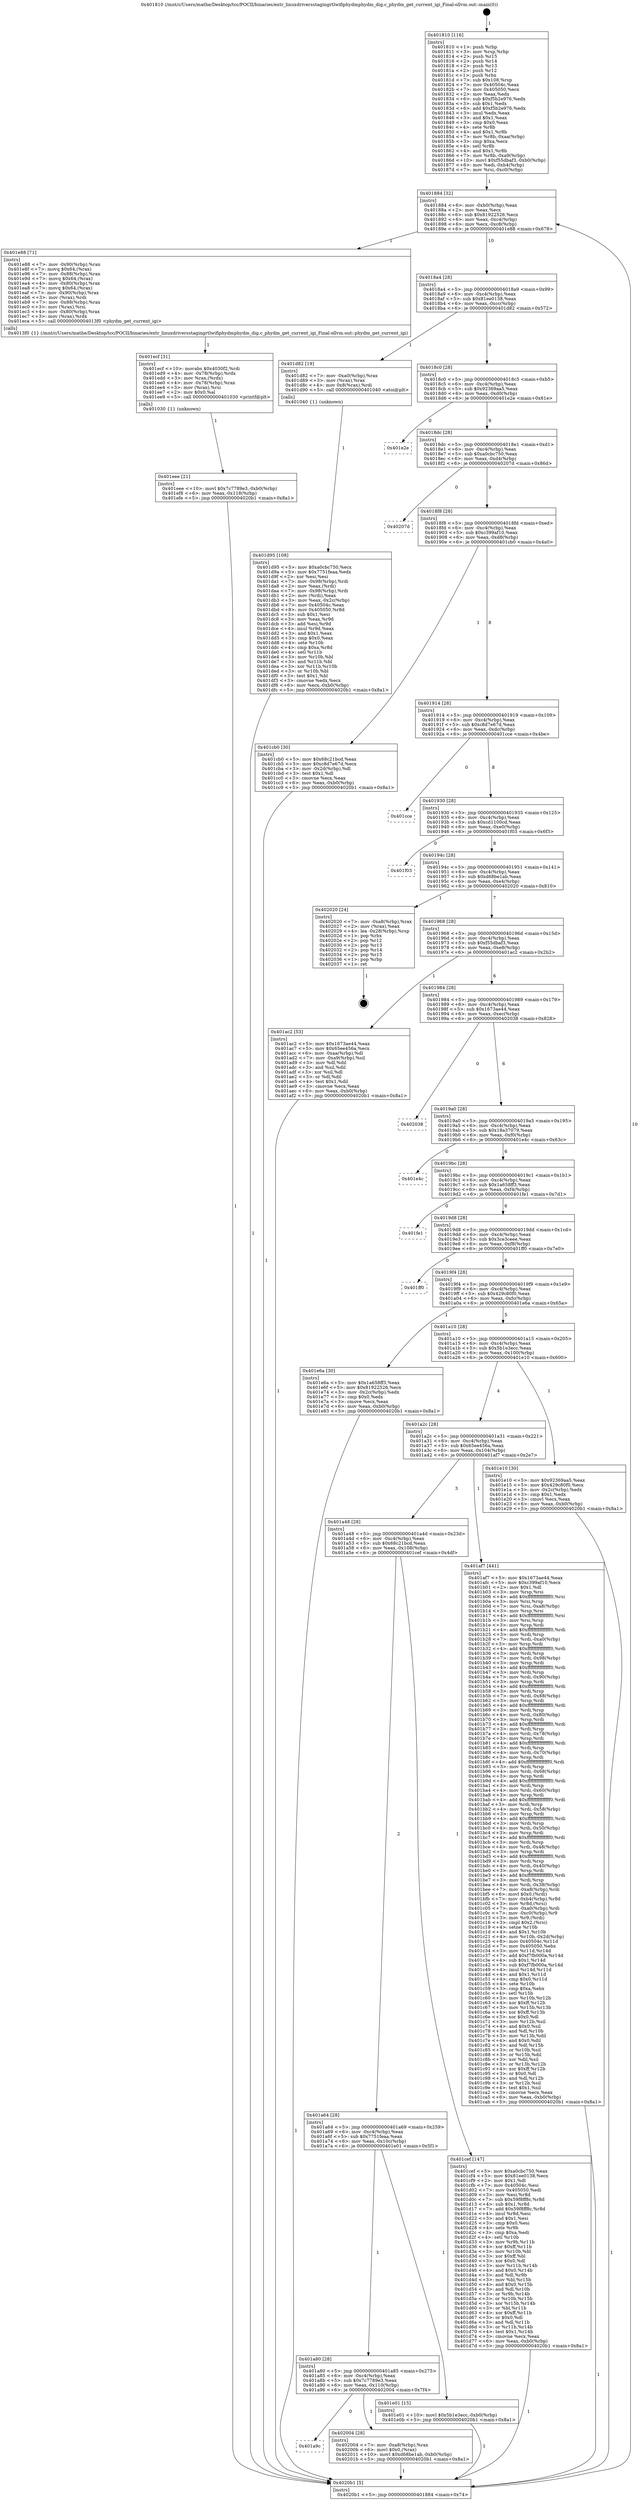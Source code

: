 digraph "0x401810" {
  label = "0x401810 (/mnt/c/Users/mathe/Desktop/tcc/POCII/binaries/extr_linuxdriversstagingrtlwifiphydmphydm_dig.c_phydm_get_current_igi_Final-ollvm.out::main(0))"
  labelloc = "t"
  node[shape=record]

  Entry [label="",width=0.3,height=0.3,shape=circle,fillcolor=black,style=filled]
  "0x401884" [label="{
     0x401884 [32]\l
     | [instrs]\l
     &nbsp;&nbsp;0x401884 \<+6\>: mov -0xb0(%rbp),%eax\l
     &nbsp;&nbsp;0x40188a \<+2\>: mov %eax,%ecx\l
     &nbsp;&nbsp;0x40188c \<+6\>: sub $0x81922526,%ecx\l
     &nbsp;&nbsp;0x401892 \<+6\>: mov %eax,-0xc4(%rbp)\l
     &nbsp;&nbsp;0x401898 \<+6\>: mov %ecx,-0xc8(%rbp)\l
     &nbsp;&nbsp;0x40189e \<+6\>: je 0000000000401e88 \<main+0x678\>\l
  }"]
  "0x401e88" [label="{
     0x401e88 [71]\l
     | [instrs]\l
     &nbsp;&nbsp;0x401e88 \<+7\>: mov -0x90(%rbp),%rax\l
     &nbsp;&nbsp;0x401e8f \<+7\>: movq $0x64,(%rax)\l
     &nbsp;&nbsp;0x401e96 \<+7\>: mov -0x88(%rbp),%rax\l
     &nbsp;&nbsp;0x401e9d \<+7\>: movq $0x64,(%rax)\l
     &nbsp;&nbsp;0x401ea4 \<+4\>: mov -0x80(%rbp),%rax\l
     &nbsp;&nbsp;0x401ea8 \<+7\>: movq $0x64,(%rax)\l
     &nbsp;&nbsp;0x401eaf \<+7\>: mov -0x90(%rbp),%rax\l
     &nbsp;&nbsp;0x401eb6 \<+3\>: mov (%rax),%rdi\l
     &nbsp;&nbsp;0x401eb9 \<+7\>: mov -0x88(%rbp),%rax\l
     &nbsp;&nbsp;0x401ec0 \<+3\>: mov (%rax),%rsi\l
     &nbsp;&nbsp;0x401ec3 \<+4\>: mov -0x80(%rbp),%rax\l
     &nbsp;&nbsp;0x401ec7 \<+3\>: mov (%rax),%rdx\l
     &nbsp;&nbsp;0x401eca \<+5\>: call 00000000004013f0 \<phydm_get_current_igi\>\l
     | [calls]\l
     &nbsp;&nbsp;0x4013f0 \{1\} (/mnt/c/Users/mathe/Desktop/tcc/POCII/binaries/extr_linuxdriversstagingrtlwifiphydmphydm_dig.c_phydm_get_current_igi_Final-ollvm.out::phydm_get_current_igi)\l
  }"]
  "0x4018a4" [label="{
     0x4018a4 [28]\l
     | [instrs]\l
     &nbsp;&nbsp;0x4018a4 \<+5\>: jmp 00000000004018a9 \<main+0x99\>\l
     &nbsp;&nbsp;0x4018a9 \<+6\>: mov -0xc4(%rbp),%eax\l
     &nbsp;&nbsp;0x4018af \<+5\>: sub $0x81ee0138,%eax\l
     &nbsp;&nbsp;0x4018b4 \<+6\>: mov %eax,-0xcc(%rbp)\l
     &nbsp;&nbsp;0x4018ba \<+6\>: je 0000000000401d82 \<main+0x572\>\l
  }"]
  Exit [label="",width=0.3,height=0.3,shape=circle,fillcolor=black,style=filled,peripheries=2]
  "0x401d82" [label="{
     0x401d82 [19]\l
     | [instrs]\l
     &nbsp;&nbsp;0x401d82 \<+7\>: mov -0xa0(%rbp),%rax\l
     &nbsp;&nbsp;0x401d89 \<+3\>: mov (%rax),%rax\l
     &nbsp;&nbsp;0x401d8c \<+4\>: mov 0x8(%rax),%rdi\l
     &nbsp;&nbsp;0x401d90 \<+5\>: call 0000000000401040 \<atoi@plt\>\l
     | [calls]\l
     &nbsp;&nbsp;0x401040 \{1\} (unknown)\l
  }"]
  "0x4018c0" [label="{
     0x4018c0 [28]\l
     | [instrs]\l
     &nbsp;&nbsp;0x4018c0 \<+5\>: jmp 00000000004018c5 \<main+0xb5\>\l
     &nbsp;&nbsp;0x4018c5 \<+6\>: mov -0xc4(%rbp),%eax\l
     &nbsp;&nbsp;0x4018cb \<+5\>: sub $0x92369aa5,%eax\l
     &nbsp;&nbsp;0x4018d0 \<+6\>: mov %eax,-0xd0(%rbp)\l
     &nbsp;&nbsp;0x4018d6 \<+6\>: je 0000000000401e2e \<main+0x61e\>\l
  }"]
  "0x401a9c" [label="{
     0x401a9c\l
  }", style=dashed]
  "0x401e2e" [label="{
     0x401e2e\l
  }", style=dashed]
  "0x4018dc" [label="{
     0x4018dc [28]\l
     | [instrs]\l
     &nbsp;&nbsp;0x4018dc \<+5\>: jmp 00000000004018e1 \<main+0xd1\>\l
     &nbsp;&nbsp;0x4018e1 \<+6\>: mov -0xc4(%rbp),%eax\l
     &nbsp;&nbsp;0x4018e7 \<+5\>: sub $0xa0cbc750,%eax\l
     &nbsp;&nbsp;0x4018ec \<+6\>: mov %eax,-0xd4(%rbp)\l
     &nbsp;&nbsp;0x4018f2 \<+6\>: je 000000000040207d \<main+0x86d\>\l
  }"]
  "0x402004" [label="{
     0x402004 [28]\l
     | [instrs]\l
     &nbsp;&nbsp;0x402004 \<+7\>: mov -0xa8(%rbp),%rax\l
     &nbsp;&nbsp;0x40200b \<+6\>: movl $0x0,(%rax)\l
     &nbsp;&nbsp;0x402011 \<+10\>: movl $0xd68be1ab,-0xb0(%rbp)\l
     &nbsp;&nbsp;0x40201b \<+5\>: jmp 00000000004020b1 \<main+0x8a1\>\l
  }"]
  "0x40207d" [label="{
     0x40207d\l
  }", style=dashed]
  "0x4018f8" [label="{
     0x4018f8 [28]\l
     | [instrs]\l
     &nbsp;&nbsp;0x4018f8 \<+5\>: jmp 00000000004018fd \<main+0xed\>\l
     &nbsp;&nbsp;0x4018fd \<+6\>: mov -0xc4(%rbp),%eax\l
     &nbsp;&nbsp;0x401903 \<+5\>: sub $0xc399af10,%eax\l
     &nbsp;&nbsp;0x401908 \<+6\>: mov %eax,-0xd8(%rbp)\l
     &nbsp;&nbsp;0x40190e \<+6\>: je 0000000000401cb0 \<main+0x4a0\>\l
  }"]
  "0x401eee" [label="{
     0x401eee [21]\l
     | [instrs]\l
     &nbsp;&nbsp;0x401eee \<+10\>: movl $0x7c7789e3,-0xb0(%rbp)\l
     &nbsp;&nbsp;0x401ef8 \<+6\>: mov %eax,-0x118(%rbp)\l
     &nbsp;&nbsp;0x401efe \<+5\>: jmp 00000000004020b1 \<main+0x8a1\>\l
  }"]
  "0x401cb0" [label="{
     0x401cb0 [30]\l
     | [instrs]\l
     &nbsp;&nbsp;0x401cb0 \<+5\>: mov $0x68c21bcd,%eax\l
     &nbsp;&nbsp;0x401cb5 \<+5\>: mov $0xc8d7e67d,%ecx\l
     &nbsp;&nbsp;0x401cba \<+3\>: mov -0x2d(%rbp),%dl\l
     &nbsp;&nbsp;0x401cbd \<+3\>: test $0x1,%dl\l
     &nbsp;&nbsp;0x401cc0 \<+3\>: cmovne %ecx,%eax\l
     &nbsp;&nbsp;0x401cc3 \<+6\>: mov %eax,-0xb0(%rbp)\l
     &nbsp;&nbsp;0x401cc9 \<+5\>: jmp 00000000004020b1 \<main+0x8a1\>\l
  }"]
  "0x401914" [label="{
     0x401914 [28]\l
     | [instrs]\l
     &nbsp;&nbsp;0x401914 \<+5\>: jmp 0000000000401919 \<main+0x109\>\l
     &nbsp;&nbsp;0x401919 \<+6\>: mov -0xc4(%rbp),%eax\l
     &nbsp;&nbsp;0x40191f \<+5\>: sub $0xc8d7e67d,%eax\l
     &nbsp;&nbsp;0x401924 \<+6\>: mov %eax,-0xdc(%rbp)\l
     &nbsp;&nbsp;0x40192a \<+6\>: je 0000000000401cce \<main+0x4be\>\l
  }"]
  "0x401ecf" [label="{
     0x401ecf [31]\l
     | [instrs]\l
     &nbsp;&nbsp;0x401ecf \<+10\>: movabs $0x4030f2,%rdi\l
     &nbsp;&nbsp;0x401ed9 \<+4\>: mov -0x78(%rbp),%rdx\l
     &nbsp;&nbsp;0x401edd \<+3\>: mov %rax,(%rdx)\l
     &nbsp;&nbsp;0x401ee0 \<+4\>: mov -0x78(%rbp),%rax\l
     &nbsp;&nbsp;0x401ee4 \<+3\>: mov (%rax),%rsi\l
     &nbsp;&nbsp;0x401ee7 \<+2\>: mov $0x0,%al\l
     &nbsp;&nbsp;0x401ee9 \<+5\>: call 0000000000401030 \<printf@plt\>\l
     | [calls]\l
     &nbsp;&nbsp;0x401030 \{1\} (unknown)\l
  }"]
  "0x401cce" [label="{
     0x401cce\l
  }", style=dashed]
  "0x401930" [label="{
     0x401930 [28]\l
     | [instrs]\l
     &nbsp;&nbsp;0x401930 \<+5\>: jmp 0000000000401935 \<main+0x125\>\l
     &nbsp;&nbsp;0x401935 \<+6\>: mov -0xc4(%rbp),%eax\l
     &nbsp;&nbsp;0x40193b \<+5\>: sub $0xcd1100cd,%eax\l
     &nbsp;&nbsp;0x401940 \<+6\>: mov %eax,-0xe0(%rbp)\l
     &nbsp;&nbsp;0x401946 \<+6\>: je 0000000000401f03 \<main+0x6f3\>\l
  }"]
  "0x401a80" [label="{
     0x401a80 [28]\l
     | [instrs]\l
     &nbsp;&nbsp;0x401a80 \<+5\>: jmp 0000000000401a85 \<main+0x275\>\l
     &nbsp;&nbsp;0x401a85 \<+6\>: mov -0xc4(%rbp),%eax\l
     &nbsp;&nbsp;0x401a8b \<+5\>: sub $0x7c7789e3,%eax\l
     &nbsp;&nbsp;0x401a90 \<+6\>: mov %eax,-0x110(%rbp)\l
     &nbsp;&nbsp;0x401a96 \<+6\>: je 0000000000402004 \<main+0x7f4\>\l
  }"]
  "0x401f03" [label="{
     0x401f03\l
  }", style=dashed]
  "0x40194c" [label="{
     0x40194c [28]\l
     | [instrs]\l
     &nbsp;&nbsp;0x40194c \<+5\>: jmp 0000000000401951 \<main+0x141\>\l
     &nbsp;&nbsp;0x401951 \<+6\>: mov -0xc4(%rbp),%eax\l
     &nbsp;&nbsp;0x401957 \<+5\>: sub $0xd68be1ab,%eax\l
     &nbsp;&nbsp;0x40195c \<+6\>: mov %eax,-0xe4(%rbp)\l
     &nbsp;&nbsp;0x401962 \<+6\>: je 0000000000402020 \<main+0x810\>\l
  }"]
  "0x401e01" [label="{
     0x401e01 [15]\l
     | [instrs]\l
     &nbsp;&nbsp;0x401e01 \<+10\>: movl $0x5b1e3ecc,-0xb0(%rbp)\l
     &nbsp;&nbsp;0x401e0b \<+5\>: jmp 00000000004020b1 \<main+0x8a1\>\l
  }"]
  "0x402020" [label="{
     0x402020 [24]\l
     | [instrs]\l
     &nbsp;&nbsp;0x402020 \<+7\>: mov -0xa8(%rbp),%rax\l
     &nbsp;&nbsp;0x402027 \<+2\>: mov (%rax),%eax\l
     &nbsp;&nbsp;0x402029 \<+4\>: lea -0x28(%rbp),%rsp\l
     &nbsp;&nbsp;0x40202d \<+1\>: pop %rbx\l
     &nbsp;&nbsp;0x40202e \<+2\>: pop %r12\l
     &nbsp;&nbsp;0x402030 \<+2\>: pop %r13\l
     &nbsp;&nbsp;0x402032 \<+2\>: pop %r14\l
     &nbsp;&nbsp;0x402034 \<+2\>: pop %r15\l
     &nbsp;&nbsp;0x402036 \<+1\>: pop %rbp\l
     &nbsp;&nbsp;0x402037 \<+1\>: ret\l
  }"]
  "0x401968" [label="{
     0x401968 [28]\l
     | [instrs]\l
     &nbsp;&nbsp;0x401968 \<+5\>: jmp 000000000040196d \<main+0x15d\>\l
     &nbsp;&nbsp;0x40196d \<+6\>: mov -0xc4(%rbp),%eax\l
     &nbsp;&nbsp;0x401973 \<+5\>: sub $0xf55dbaf3,%eax\l
     &nbsp;&nbsp;0x401978 \<+6\>: mov %eax,-0xe8(%rbp)\l
     &nbsp;&nbsp;0x40197e \<+6\>: je 0000000000401ac2 \<main+0x2b2\>\l
  }"]
  "0x401d95" [label="{
     0x401d95 [108]\l
     | [instrs]\l
     &nbsp;&nbsp;0x401d95 \<+5\>: mov $0xa0cbc750,%ecx\l
     &nbsp;&nbsp;0x401d9a \<+5\>: mov $0x7751feaa,%edx\l
     &nbsp;&nbsp;0x401d9f \<+2\>: xor %esi,%esi\l
     &nbsp;&nbsp;0x401da1 \<+7\>: mov -0x98(%rbp),%rdi\l
     &nbsp;&nbsp;0x401da8 \<+2\>: mov %eax,(%rdi)\l
     &nbsp;&nbsp;0x401daa \<+7\>: mov -0x98(%rbp),%rdi\l
     &nbsp;&nbsp;0x401db1 \<+2\>: mov (%rdi),%eax\l
     &nbsp;&nbsp;0x401db3 \<+3\>: mov %eax,-0x2c(%rbp)\l
     &nbsp;&nbsp;0x401db6 \<+7\>: mov 0x40504c,%eax\l
     &nbsp;&nbsp;0x401dbd \<+8\>: mov 0x405050,%r8d\l
     &nbsp;&nbsp;0x401dc5 \<+3\>: sub $0x1,%esi\l
     &nbsp;&nbsp;0x401dc8 \<+3\>: mov %eax,%r9d\l
     &nbsp;&nbsp;0x401dcb \<+3\>: add %esi,%r9d\l
     &nbsp;&nbsp;0x401dce \<+4\>: imul %r9d,%eax\l
     &nbsp;&nbsp;0x401dd2 \<+3\>: and $0x1,%eax\l
     &nbsp;&nbsp;0x401dd5 \<+3\>: cmp $0x0,%eax\l
     &nbsp;&nbsp;0x401dd8 \<+4\>: sete %r10b\l
     &nbsp;&nbsp;0x401ddc \<+4\>: cmp $0xa,%r8d\l
     &nbsp;&nbsp;0x401de0 \<+4\>: setl %r11b\l
     &nbsp;&nbsp;0x401de4 \<+3\>: mov %r10b,%bl\l
     &nbsp;&nbsp;0x401de7 \<+3\>: and %r11b,%bl\l
     &nbsp;&nbsp;0x401dea \<+3\>: xor %r11b,%r10b\l
     &nbsp;&nbsp;0x401ded \<+3\>: or %r10b,%bl\l
     &nbsp;&nbsp;0x401df0 \<+3\>: test $0x1,%bl\l
     &nbsp;&nbsp;0x401df3 \<+3\>: cmovne %edx,%ecx\l
     &nbsp;&nbsp;0x401df6 \<+6\>: mov %ecx,-0xb0(%rbp)\l
     &nbsp;&nbsp;0x401dfc \<+5\>: jmp 00000000004020b1 \<main+0x8a1\>\l
  }"]
  "0x401ac2" [label="{
     0x401ac2 [53]\l
     | [instrs]\l
     &nbsp;&nbsp;0x401ac2 \<+5\>: mov $0x1673ae44,%eax\l
     &nbsp;&nbsp;0x401ac7 \<+5\>: mov $0x65ee456a,%ecx\l
     &nbsp;&nbsp;0x401acc \<+6\>: mov -0xaa(%rbp),%dl\l
     &nbsp;&nbsp;0x401ad2 \<+7\>: mov -0xa9(%rbp),%sil\l
     &nbsp;&nbsp;0x401ad9 \<+3\>: mov %dl,%dil\l
     &nbsp;&nbsp;0x401adc \<+3\>: and %sil,%dil\l
     &nbsp;&nbsp;0x401adf \<+3\>: xor %sil,%dl\l
     &nbsp;&nbsp;0x401ae2 \<+3\>: or %dl,%dil\l
     &nbsp;&nbsp;0x401ae5 \<+4\>: test $0x1,%dil\l
     &nbsp;&nbsp;0x401ae9 \<+3\>: cmovne %ecx,%eax\l
     &nbsp;&nbsp;0x401aec \<+6\>: mov %eax,-0xb0(%rbp)\l
     &nbsp;&nbsp;0x401af2 \<+5\>: jmp 00000000004020b1 \<main+0x8a1\>\l
  }"]
  "0x401984" [label="{
     0x401984 [28]\l
     | [instrs]\l
     &nbsp;&nbsp;0x401984 \<+5\>: jmp 0000000000401989 \<main+0x179\>\l
     &nbsp;&nbsp;0x401989 \<+6\>: mov -0xc4(%rbp),%eax\l
     &nbsp;&nbsp;0x40198f \<+5\>: sub $0x1673ae44,%eax\l
     &nbsp;&nbsp;0x401994 \<+6\>: mov %eax,-0xec(%rbp)\l
     &nbsp;&nbsp;0x40199a \<+6\>: je 0000000000402038 \<main+0x828\>\l
  }"]
  "0x4020b1" [label="{
     0x4020b1 [5]\l
     | [instrs]\l
     &nbsp;&nbsp;0x4020b1 \<+5\>: jmp 0000000000401884 \<main+0x74\>\l
  }"]
  "0x401810" [label="{
     0x401810 [116]\l
     | [instrs]\l
     &nbsp;&nbsp;0x401810 \<+1\>: push %rbp\l
     &nbsp;&nbsp;0x401811 \<+3\>: mov %rsp,%rbp\l
     &nbsp;&nbsp;0x401814 \<+2\>: push %r15\l
     &nbsp;&nbsp;0x401816 \<+2\>: push %r14\l
     &nbsp;&nbsp;0x401818 \<+2\>: push %r13\l
     &nbsp;&nbsp;0x40181a \<+2\>: push %r12\l
     &nbsp;&nbsp;0x40181c \<+1\>: push %rbx\l
     &nbsp;&nbsp;0x40181d \<+7\>: sub $0x108,%rsp\l
     &nbsp;&nbsp;0x401824 \<+7\>: mov 0x40504c,%eax\l
     &nbsp;&nbsp;0x40182b \<+7\>: mov 0x405050,%ecx\l
     &nbsp;&nbsp;0x401832 \<+2\>: mov %eax,%edx\l
     &nbsp;&nbsp;0x401834 \<+6\>: sub $0xf5b2e976,%edx\l
     &nbsp;&nbsp;0x40183a \<+3\>: sub $0x1,%edx\l
     &nbsp;&nbsp;0x40183d \<+6\>: add $0xf5b2e976,%edx\l
     &nbsp;&nbsp;0x401843 \<+3\>: imul %edx,%eax\l
     &nbsp;&nbsp;0x401846 \<+3\>: and $0x1,%eax\l
     &nbsp;&nbsp;0x401849 \<+3\>: cmp $0x0,%eax\l
     &nbsp;&nbsp;0x40184c \<+4\>: sete %r8b\l
     &nbsp;&nbsp;0x401850 \<+4\>: and $0x1,%r8b\l
     &nbsp;&nbsp;0x401854 \<+7\>: mov %r8b,-0xaa(%rbp)\l
     &nbsp;&nbsp;0x40185b \<+3\>: cmp $0xa,%ecx\l
     &nbsp;&nbsp;0x40185e \<+4\>: setl %r8b\l
     &nbsp;&nbsp;0x401862 \<+4\>: and $0x1,%r8b\l
     &nbsp;&nbsp;0x401866 \<+7\>: mov %r8b,-0xa9(%rbp)\l
     &nbsp;&nbsp;0x40186d \<+10\>: movl $0xf55dbaf3,-0xb0(%rbp)\l
     &nbsp;&nbsp;0x401877 \<+6\>: mov %edi,-0xb4(%rbp)\l
     &nbsp;&nbsp;0x40187d \<+7\>: mov %rsi,-0xc0(%rbp)\l
  }"]
  "0x401a64" [label="{
     0x401a64 [28]\l
     | [instrs]\l
     &nbsp;&nbsp;0x401a64 \<+5\>: jmp 0000000000401a69 \<main+0x259\>\l
     &nbsp;&nbsp;0x401a69 \<+6\>: mov -0xc4(%rbp),%eax\l
     &nbsp;&nbsp;0x401a6f \<+5\>: sub $0x7751feaa,%eax\l
     &nbsp;&nbsp;0x401a74 \<+6\>: mov %eax,-0x10c(%rbp)\l
     &nbsp;&nbsp;0x401a7a \<+6\>: je 0000000000401e01 \<main+0x5f1\>\l
  }"]
  "0x402038" [label="{
     0x402038\l
  }", style=dashed]
  "0x4019a0" [label="{
     0x4019a0 [28]\l
     | [instrs]\l
     &nbsp;&nbsp;0x4019a0 \<+5\>: jmp 00000000004019a5 \<main+0x195\>\l
     &nbsp;&nbsp;0x4019a5 \<+6\>: mov -0xc4(%rbp),%eax\l
     &nbsp;&nbsp;0x4019ab \<+5\>: sub $0x18a37079,%eax\l
     &nbsp;&nbsp;0x4019b0 \<+6\>: mov %eax,-0xf0(%rbp)\l
     &nbsp;&nbsp;0x4019b6 \<+6\>: je 0000000000401e4c \<main+0x63c\>\l
  }"]
  "0x401cef" [label="{
     0x401cef [147]\l
     | [instrs]\l
     &nbsp;&nbsp;0x401cef \<+5\>: mov $0xa0cbc750,%eax\l
     &nbsp;&nbsp;0x401cf4 \<+5\>: mov $0x81ee0138,%ecx\l
     &nbsp;&nbsp;0x401cf9 \<+2\>: mov $0x1,%dl\l
     &nbsp;&nbsp;0x401cfb \<+7\>: mov 0x40504c,%esi\l
     &nbsp;&nbsp;0x401d02 \<+7\>: mov 0x405050,%edi\l
     &nbsp;&nbsp;0x401d09 \<+3\>: mov %esi,%r8d\l
     &nbsp;&nbsp;0x401d0c \<+7\>: sub $0x59f8ff8c,%r8d\l
     &nbsp;&nbsp;0x401d13 \<+4\>: sub $0x1,%r8d\l
     &nbsp;&nbsp;0x401d17 \<+7\>: add $0x59f8ff8c,%r8d\l
     &nbsp;&nbsp;0x401d1e \<+4\>: imul %r8d,%esi\l
     &nbsp;&nbsp;0x401d22 \<+3\>: and $0x1,%esi\l
     &nbsp;&nbsp;0x401d25 \<+3\>: cmp $0x0,%esi\l
     &nbsp;&nbsp;0x401d28 \<+4\>: sete %r9b\l
     &nbsp;&nbsp;0x401d2c \<+3\>: cmp $0xa,%edi\l
     &nbsp;&nbsp;0x401d2f \<+4\>: setl %r10b\l
     &nbsp;&nbsp;0x401d33 \<+3\>: mov %r9b,%r11b\l
     &nbsp;&nbsp;0x401d36 \<+4\>: xor $0xff,%r11b\l
     &nbsp;&nbsp;0x401d3a \<+3\>: mov %r10b,%bl\l
     &nbsp;&nbsp;0x401d3d \<+3\>: xor $0xff,%bl\l
     &nbsp;&nbsp;0x401d40 \<+3\>: xor $0x0,%dl\l
     &nbsp;&nbsp;0x401d43 \<+3\>: mov %r11b,%r14b\l
     &nbsp;&nbsp;0x401d46 \<+4\>: and $0x0,%r14b\l
     &nbsp;&nbsp;0x401d4a \<+3\>: and %dl,%r9b\l
     &nbsp;&nbsp;0x401d4d \<+3\>: mov %bl,%r15b\l
     &nbsp;&nbsp;0x401d50 \<+4\>: and $0x0,%r15b\l
     &nbsp;&nbsp;0x401d54 \<+3\>: and %dl,%r10b\l
     &nbsp;&nbsp;0x401d57 \<+3\>: or %r9b,%r14b\l
     &nbsp;&nbsp;0x401d5a \<+3\>: or %r10b,%r15b\l
     &nbsp;&nbsp;0x401d5d \<+3\>: xor %r15b,%r14b\l
     &nbsp;&nbsp;0x401d60 \<+3\>: or %bl,%r11b\l
     &nbsp;&nbsp;0x401d63 \<+4\>: xor $0xff,%r11b\l
     &nbsp;&nbsp;0x401d67 \<+3\>: or $0x0,%dl\l
     &nbsp;&nbsp;0x401d6a \<+3\>: and %dl,%r11b\l
     &nbsp;&nbsp;0x401d6d \<+3\>: or %r11b,%r14b\l
     &nbsp;&nbsp;0x401d70 \<+4\>: test $0x1,%r14b\l
     &nbsp;&nbsp;0x401d74 \<+3\>: cmovne %ecx,%eax\l
     &nbsp;&nbsp;0x401d77 \<+6\>: mov %eax,-0xb0(%rbp)\l
     &nbsp;&nbsp;0x401d7d \<+5\>: jmp 00000000004020b1 \<main+0x8a1\>\l
  }"]
  "0x401e4c" [label="{
     0x401e4c\l
  }", style=dashed]
  "0x4019bc" [label="{
     0x4019bc [28]\l
     | [instrs]\l
     &nbsp;&nbsp;0x4019bc \<+5\>: jmp 00000000004019c1 \<main+0x1b1\>\l
     &nbsp;&nbsp;0x4019c1 \<+6\>: mov -0xc4(%rbp),%eax\l
     &nbsp;&nbsp;0x4019c7 \<+5\>: sub $0x1a658ff3,%eax\l
     &nbsp;&nbsp;0x4019cc \<+6\>: mov %eax,-0xf4(%rbp)\l
     &nbsp;&nbsp;0x4019d2 \<+6\>: je 0000000000401fe1 \<main+0x7d1\>\l
  }"]
  "0x401a48" [label="{
     0x401a48 [28]\l
     | [instrs]\l
     &nbsp;&nbsp;0x401a48 \<+5\>: jmp 0000000000401a4d \<main+0x23d\>\l
     &nbsp;&nbsp;0x401a4d \<+6\>: mov -0xc4(%rbp),%eax\l
     &nbsp;&nbsp;0x401a53 \<+5\>: sub $0x68c21bcd,%eax\l
     &nbsp;&nbsp;0x401a58 \<+6\>: mov %eax,-0x108(%rbp)\l
     &nbsp;&nbsp;0x401a5e \<+6\>: je 0000000000401cef \<main+0x4df\>\l
  }"]
  "0x401fe1" [label="{
     0x401fe1\l
  }", style=dashed]
  "0x4019d8" [label="{
     0x4019d8 [28]\l
     | [instrs]\l
     &nbsp;&nbsp;0x4019d8 \<+5\>: jmp 00000000004019dd \<main+0x1cd\>\l
     &nbsp;&nbsp;0x4019dd \<+6\>: mov -0xc4(%rbp),%eax\l
     &nbsp;&nbsp;0x4019e3 \<+5\>: sub $0x3ce3ceee,%eax\l
     &nbsp;&nbsp;0x4019e8 \<+6\>: mov %eax,-0xf8(%rbp)\l
     &nbsp;&nbsp;0x4019ee \<+6\>: je 0000000000401ff0 \<main+0x7e0\>\l
  }"]
  "0x401af7" [label="{
     0x401af7 [441]\l
     | [instrs]\l
     &nbsp;&nbsp;0x401af7 \<+5\>: mov $0x1673ae44,%eax\l
     &nbsp;&nbsp;0x401afc \<+5\>: mov $0xc399af10,%ecx\l
     &nbsp;&nbsp;0x401b01 \<+2\>: mov $0x1,%dl\l
     &nbsp;&nbsp;0x401b03 \<+3\>: mov %rsp,%rsi\l
     &nbsp;&nbsp;0x401b06 \<+4\>: add $0xfffffffffffffff0,%rsi\l
     &nbsp;&nbsp;0x401b0a \<+3\>: mov %rsi,%rsp\l
     &nbsp;&nbsp;0x401b0d \<+7\>: mov %rsi,-0xa8(%rbp)\l
     &nbsp;&nbsp;0x401b14 \<+3\>: mov %rsp,%rsi\l
     &nbsp;&nbsp;0x401b17 \<+4\>: add $0xfffffffffffffff0,%rsi\l
     &nbsp;&nbsp;0x401b1b \<+3\>: mov %rsi,%rsp\l
     &nbsp;&nbsp;0x401b1e \<+3\>: mov %rsp,%rdi\l
     &nbsp;&nbsp;0x401b21 \<+4\>: add $0xfffffffffffffff0,%rdi\l
     &nbsp;&nbsp;0x401b25 \<+3\>: mov %rdi,%rsp\l
     &nbsp;&nbsp;0x401b28 \<+7\>: mov %rdi,-0xa0(%rbp)\l
     &nbsp;&nbsp;0x401b2f \<+3\>: mov %rsp,%rdi\l
     &nbsp;&nbsp;0x401b32 \<+4\>: add $0xfffffffffffffff0,%rdi\l
     &nbsp;&nbsp;0x401b36 \<+3\>: mov %rdi,%rsp\l
     &nbsp;&nbsp;0x401b39 \<+7\>: mov %rdi,-0x98(%rbp)\l
     &nbsp;&nbsp;0x401b40 \<+3\>: mov %rsp,%rdi\l
     &nbsp;&nbsp;0x401b43 \<+4\>: add $0xfffffffffffffff0,%rdi\l
     &nbsp;&nbsp;0x401b47 \<+3\>: mov %rdi,%rsp\l
     &nbsp;&nbsp;0x401b4a \<+7\>: mov %rdi,-0x90(%rbp)\l
     &nbsp;&nbsp;0x401b51 \<+3\>: mov %rsp,%rdi\l
     &nbsp;&nbsp;0x401b54 \<+4\>: add $0xfffffffffffffff0,%rdi\l
     &nbsp;&nbsp;0x401b58 \<+3\>: mov %rdi,%rsp\l
     &nbsp;&nbsp;0x401b5b \<+7\>: mov %rdi,-0x88(%rbp)\l
     &nbsp;&nbsp;0x401b62 \<+3\>: mov %rsp,%rdi\l
     &nbsp;&nbsp;0x401b65 \<+4\>: add $0xfffffffffffffff0,%rdi\l
     &nbsp;&nbsp;0x401b69 \<+3\>: mov %rdi,%rsp\l
     &nbsp;&nbsp;0x401b6c \<+4\>: mov %rdi,-0x80(%rbp)\l
     &nbsp;&nbsp;0x401b70 \<+3\>: mov %rsp,%rdi\l
     &nbsp;&nbsp;0x401b73 \<+4\>: add $0xfffffffffffffff0,%rdi\l
     &nbsp;&nbsp;0x401b77 \<+3\>: mov %rdi,%rsp\l
     &nbsp;&nbsp;0x401b7a \<+4\>: mov %rdi,-0x78(%rbp)\l
     &nbsp;&nbsp;0x401b7e \<+3\>: mov %rsp,%rdi\l
     &nbsp;&nbsp;0x401b81 \<+4\>: add $0xfffffffffffffff0,%rdi\l
     &nbsp;&nbsp;0x401b85 \<+3\>: mov %rdi,%rsp\l
     &nbsp;&nbsp;0x401b88 \<+4\>: mov %rdi,-0x70(%rbp)\l
     &nbsp;&nbsp;0x401b8c \<+3\>: mov %rsp,%rdi\l
     &nbsp;&nbsp;0x401b8f \<+4\>: add $0xfffffffffffffff0,%rdi\l
     &nbsp;&nbsp;0x401b93 \<+3\>: mov %rdi,%rsp\l
     &nbsp;&nbsp;0x401b96 \<+4\>: mov %rdi,-0x68(%rbp)\l
     &nbsp;&nbsp;0x401b9a \<+3\>: mov %rsp,%rdi\l
     &nbsp;&nbsp;0x401b9d \<+4\>: add $0xfffffffffffffff0,%rdi\l
     &nbsp;&nbsp;0x401ba1 \<+3\>: mov %rdi,%rsp\l
     &nbsp;&nbsp;0x401ba4 \<+4\>: mov %rdi,-0x60(%rbp)\l
     &nbsp;&nbsp;0x401ba8 \<+3\>: mov %rsp,%rdi\l
     &nbsp;&nbsp;0x401bab \<+4\>: add $0xfffffffffffffff0,%rdi\l
     &nbsp;&nbsp;0x401baf \<+3\>: mov %rdi,%rsp\l
     &nbsp;&nbsp;0x401bb2 \<+4\>: mov %rdi,-0x58(%rbp)\l
     &nbsp;&nbsp;0x401bb6 \<+3\>: mov %rsp,%rdi\l
     &nbsp;&nbsp;0x401bb9 \<+4\>: add $0xfffffffffffffff0,%rdi\l
     &nbsp;&nbsp;0x401bbd \<+3\>: mov %rdi,%rsp\l
     &nbsp;&nbsp;0x401bc0 \<+4\>: mov %rdi,-0x50(%rbp)\l
     &nbsp;&nbsp;0x401bc4 \<+3\>: mov %rsp,%rdi\l
     &nbsp;&nbsp;0x401bc7 \<+4\>: add $0xfffffffffffffff0,%rdi\l
     &nbsp;&nbsp;0x401bcb \<+3\>: mov %rdi,%rsp\l
     &nbsp;&nbsp;0x401bce \<+4\>: mov %rdi,-0x48(%rbp)\l
     &nbsp;&nbsp;0x401bd2 \<+3\>: mov %rsp,%rdi\l
     &nbsp;&nbsp;0x401bd5 \<+4\>: add $0xfffffffffffffff0,%rdi\l
     &nbsp;&nbsp;0x401bd9 \<+3\>: mov %rdi,%rsp\l
     &nbsp;&nbsp;0x401bdc \<+4\>: mov %rdi,-0x40(%rbp)\l
     &nbsp;&nbsp;0x401be0 \<+3\>: mov %rsp,%rdi\l
     &nbsp;&nbsp;0x401be3 \<+4\>: add $0xfffffffffffffff0,%rdi\l
     &nbsp;&nbsp;0x401be7 \<+3\>: mov %rdi,%rsp\l
     &nbsp;&nbsp;0x401bea \<+4\>: mov %rdi,-0x38(%rbp)\l
     &nbsp;&nbsp;0x401bee \<+7\>: mov -0xa8(%rbp),%rdi\l
     &nbsp;&nbsp;0x401bf5 \<+6\>: movl $0x0,(%rdi)\l
     &nbsp;&nbsp;0x401bfb \<+7\>: mov -0xb4(%rbp),%r8d\l
     &nbsp;&nbsp;0x401c02 \<+3\>: mov %r8d,(%rsi)\l
     &nbsp;&nbsp;0x401c05 \<+7\>: mov -0xa0(%rbp),%rdi\l
     &nbsp;&nbsp;0x401c0c \<+7\>: mov -0xc0(%rbp),%r9\l
     &nbsp;&nbsp;0x401c13 \<+3\>: mov %r9,(%rdi)\l
     &nbsp;&nbsp;0x401c16 \<+3\>: cmpl $0x2,(%rsi)\l
     &nbsp;&nbsp;0x401c19 \<+4\>: setne %r10b\l
     &nbsp;&nbsp;0x401c1d \<+4\>: and $0x1,%r10b\l
     &nbsp;&nbsp;0x401c21 \<+4\>: mov %r10b,-0x2d(%rbp)\l
     &nbsp;&nbsp;0x401c25 \<+8\>: mov 0x40504c,%r11d\l
     &nbsp;&nbsp;0x401c2d \<+7\>: mov 0x405050,%ebx\l
     &nbsp;&nbsp;0x401c34 \<+3\>: mov %r11d,%r14d\l
     &nbsp;&nbsp;0x401c37 \<+7\>: add $0xf7fb000a,%r14d\l
     &nbsp;&nbsp;0x401c3e \<+4\>: sub $0x1,%r14d\l
     &nbsp;&nbsp;0x401c42 \<+7\>: sub $0xf7fb000a,%r14d\l
     &nbsp;&nbsp;0x401c49 \<+4\>: imul %r14d,%r11d\l
     &nbsp;&nbsp;0x401c4d \<+4\>: and $0x1,%r11d\l
     &nbsp;&nbsp;0x401c51 \<+4\>: cmp $0x0,%r11d\l
     &nbsp;&nbsp;0x401c55 \<+4\>: sete %r10b\l
     &nbsp;&nbsp;0x401c59 \<+3\>: cmp $0xa,%ebx\l
     &nbsp;&nbsp;0x401c5c \<+4\>: setl %r15b\l
     &nbsp;&nbsp;0x401c60 \<+3\>: mov %r10b,%r12b\l
     &nbsp;&nbsp;0x401c63 \<+4\>: xor $0xff,%r12b\l
     &nbsp;&nbsp;0x401c67 \<+3\>: mov %r15b,%r13b\l
     &nbsp;&nbsp;0x401c6a \<+4\>: xor $0xff,%r13b\l
     &nbsp;&nbsp;0x401c6e \<+3\>: xor $0x0,%dl\l
     &nbsp;&nbsp;0x401c71 \<+3\>: mov %r12b,%sil\l
     &nbsp;&nbsp;0x401c74 \<+4\>: and $0x0,%sil\l
     &nbsp;&nbsp;0x401c78 \<+3\>: and %dl,%r10b\l
     &nbsp;&nbsp;0x401c7b \<+3\>: mov %r13b,%dil\l
     &nbsp;&nbsp;0x401c7e \<+4\>: and $0x0,%dil\l
     &nbsp;&nbsp;0x401c82 \<+3\>: and %dl,%r15b\l
     &nbsp;&nbsp;0x401c85 \<+3\>: or %r10b,%sil\l
     &nbsp;&nbsp;0x401c88 \<+3\>: or %r15b,%dil\l
     &nbsp;&nbsp;0x401c8b \<+3\>: xor %dil,%sil\l
     &nbsp;&nbsp;0x401c8e \<+3\>: or %r13b,%r12b\l
     &nbsp;&nbsp;0x401c91 \<+4\>: xor $0xff,%r12b\l
     &nbsp;&nbsp;0x401c95 \<+3\>: or $0x0,%dl\l
     &nbsp;&nbsp;0x401c98 \<+3\>: and %dl,%r12b\l
     &nbsp;&nbsp;0x401c9b \<+3\>: or %r12b,%sil\l
     &nbsp;&nbsp;0x401c9e \<+4\>: test $0x1,%sil\l
     &nbsp;&nbsp;0x401ca2 \<+3\>: cmovne %ecx,%eax\l
     &nbsp;&nbsp;0x401ca5 \<+6\>: mov %eax,-0xb0(%rbp)\l
     &nbsp;&nbsp;0x401cab \<+5\>: jmp 00000000004020b1 \<main+0x8a1\>\l
  }"]
  "0x401ff0" [label="{
     0x401ff0\l
  }", style=dashed]
  "0x4019f4" [label="{
     0x4019f4 [28]\l
     | [instrs]\l
     &nbsp;&nbsp;0x4019f4 \<+5\>: jmp 00000000004019f9 \<main+0x1e9\>\l
     &nbsp;&nbsp;0x4019f9 \<+6\>: mov -0xc4(%rbp),%eax\l
     &nbsp;&nbsp;0x4019ff \<+5\>: sub $0x429c80f0,%eax\l
     &nbsp;&nbsp;0x401a04 \<+6\>: mov %eax,-0xfc(%rbp)\l
     &nbsp;&nbsp;0x401a0a \<+6\>: je 0000000000401e6a \<main+0x65a\>\l
  }"]
  "0x401a2c" [label="{
     0x401a2c [28]\l
     | [instrs]\l
     &nbsp;&nbsp;0x401a2c \<+5\>: jmp 0000000000401a31 \<main+0x221\>\l
     &nbsp;&nbsp;0x401a31 \<+6\>: mov -0xc4(%rbp),%eax\l
     &nbsp;&nbsp;0x401a37 \<+5\>: sub $0x65ee456a,%eax\l
     &nbsp;&nbsp;0x401a3c \<+6\>: mov %eax,-0x104(%rbp)\l
     &nbsp;&nbsp;0x401a42 \<+6\>: je 0000000000401af7 \<main+0x2e7\>\l
  }"]
  "0x401e6a" [label="{
     0x401e6a [30]\l
     | [instrs]\l
     &nbsp;&nbsp;0x401e6a \<+5\>: mov $0x1a658ff3,%eax\l
     &nbsp;&nbsp;0x401e6f \<+5\>: mov $0x81922526,%ecx\l
     &nbsp;&nbsp;0x401e74 \<+3\>: mov -0x2c(%rbp),%edx\l
     &nbsp;&nbsp;0x401e77 \<+3\>: cmp $0x0,%edx\l
     &nbsp;&nbsp;0x401e7a \<+3\>: cmove %ecx,%eax\l
     &nbsp;&nbsp;0x401e7d \<+6\>: mov %eax,-0xb0(%rbp)\l
     &nbsp;&nbsp;0x401e83 \<+5\>: jmp 00000000004020b1 \<main+0x8a1\>\l
  }"]
  "0x401a10" [label="{
     0x401a10 [28]\l
     | [instrs]\l
     &nbsp;&nbsp;0x401a10 \<+5\>: jmp 0000000000401a15 \<main+0x205\>\l
     &nbsp;&nbsp;0x401a15 \<+6\>: mov -0xc4(%rbp),%eax\l
     &nbsp;&nbsp;0x401a1b \<+5\>: sub $0x5b1e3ecc,%eax\l
     &nbsp;&nbsp;0x401a20 \<+6\>: mov %eax,-0x100(%rbp)\l
     &nbsp;&nbsp;0x401a26 \<+6\>: je 0000000000401e10 \<main+0x600\>\l
  }"]
  "0x401e10" [label="{
     0x401e10 [30]\l
     | [instrs]\l
     &nbsp;&nbsp;0x401e10 \<+5\>: mov $0x92369aa5,%eax\l
     &nbsp;&nbsp;0x401e15 \<+5\>: mov $0x429c80f0,%ecx\l
     &nbsp;&nbsp;0x401e1a \<+3\>: mov -0x2c(%rbp),%edx\l
     &nbsp;&nbsp;0x401e1d \<+3\>: cmp $0x1,%edx\l
     &nbsp;&nbsp;0x401e20 \<+3\>: cmovl %ecx,%eax\l
     &nbsp;&nbsp;0x401e23 \<+6\>: mov %eax,-0xb0(%rbp)\l
     &nbsp;&nbsp;0x401e29 \<+5\>: jmp 00000000004020b1 \<main+0x8a1\>\l
  }"]
  Entry -> "0x401810" [label=" 1"]
  "0x401884" -> "0x401e88" [label=" 1"]
  "0x401884" -> "0x4018a4" [label=" 10"]
  "0x402020" -> Exit [label=" 1"]
  "0x4018a4" -> "0x401d82" [label=" 1"]
  "0x4018a4" -> "0x4018c0" [label=" 9"]
  "0x402004" -> "0x4020b1" [label=" 1"]
  "0x4018c0" -> "0x401e2e" [label=" 0"]
  "0x4018c0" -> "0x4018dc" [label=" 9"]
  "0x401a80" -> "0x401a9c" [label=" 0"]
  "0x4018dc" -> "0x40207d" [label=" 0"]
  "0x4018dc" -> "0x4018f8" [label=" 9"]
  "0x401a80" -> "0x402004" [label=" 1"]
  "0x4018f8" -> "0x401cb0" [label=" 1"]
  "0x4018f8" -> "0x401914" [label=" 8"]
  "0x401eee" -> "0x4020b1" [label=" 1"]
  "0x401914" -> "0x401cce" [label=" 0"]
  "0x401914" -> "0x401930" [label=" 8"]
  "0x401ecf" -> "0x401eee" [label=" 1"]
  "0x401930" -> "0x401f03" [label=" 0"]
  "0x401930" -> "0x40194c" [label=" 8"]
  "0x401e88" -> "0x401ecf" [label=" 1"]
  "0x40194c" -> "0x402020" [label=" 1"]
  "0x40194c" -> "0x401968" [label=" 7"]
  "0x401e6a" -> "0x4020b1" [label=" 1"]
  "0x401968" -> "0x401ac2" [label=" 1"]
  "0x401968" -> "0x401984" [label=" 6"]
  "0x401ac2" -> "0x4020b1" [label=" 1"]
  "0x401810" -> "0x401884" [label=" 1"]
  "0x4020b1" -> "0x401884" [label=" 10"]
  "0x401e01" -> "0x4020b1" [label=" 1"]
  "0x401984" -> "0x402038" [label=" 0"]
  "0x401984" -> "0x4019a0" [label=" 6"]
  "0x401a64" -> "0x401a80" [label=" 1"]
  "0x4019a0" -> "0x401e4c" [label=" 0"]
  "0x4019a0" -> "0x4019bc" [label=" 6"]
  "0x401a64" -> "0x401e01" [label=" 1"]
  "0x4019bc" -> "0x401fe1" [label=" 0"]
  "0x4019bc" -> "0x4019d8" [label=" 6"]
  "0x401d82" -> "0x401d95" [label=" 1"]
  "0x4019d8" -> "0x401ff0" [label=" 0"]
  "0x4019d8" -> "0x4019f4" [label=" 6"]
  "0x401cef" -> "0x4020b1" [label=" 1"]
  "0x4019f4" -> "0x401e6a" [label=" 1"]
  "0x4019f4" -> "0x401a10" [label=" 5"]
  "0x401a48" -> "0x401cef" [label=" 1"]
  "0x401a10" -> "0x401e10" [label=" 1"]
  "0x401a10" -> "0x401a2c" [label=" 4"]
  "0x401a48" -> "0x401a64" [label=" 2"]
  "0x401a2c" -> "0x401af7" [label=" 1"]
  "0x401a2c" -> "0x401a48" [label=" 3"]
  "0x401d95" -> "0x4020b1" [label=" 1"]
  "0x401af7" -> "0x4020b1" [label=" 1"]
  "0x401cb0" -> "0x4020b1" [label=" 1"]
  "0x401e10" -> "0x4020b1" [label=" 1"]
}
